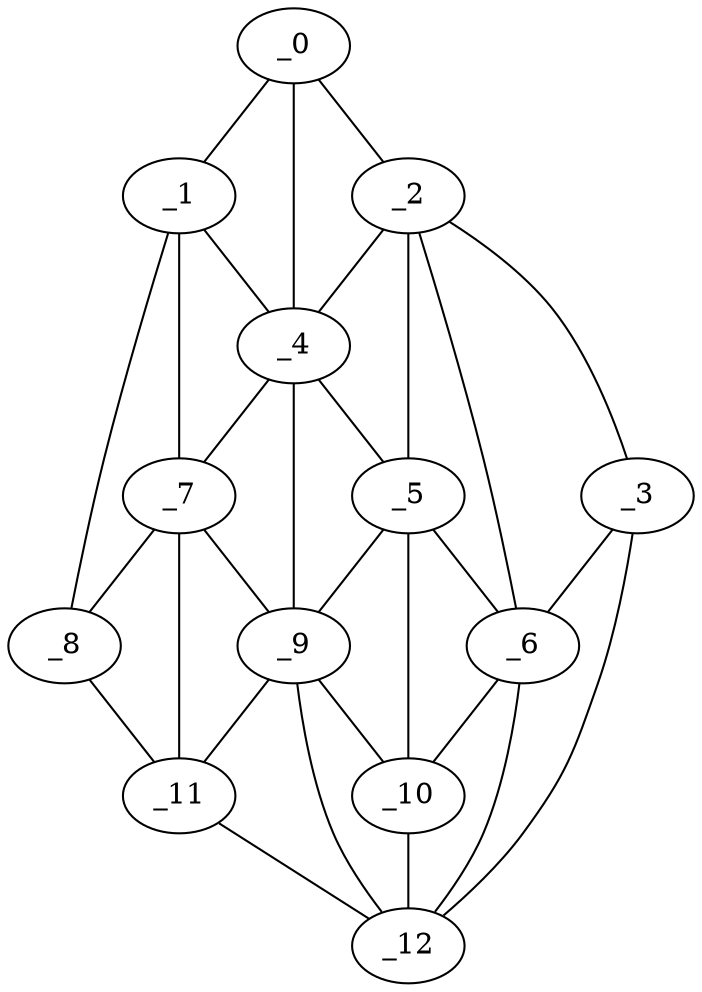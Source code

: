graph "obj75__285.gxl" {
	_0	 [x=39,
		y=18];
	_1	 [x=50,
		y=7];
	_0 -- _1	 [valence=1];
	_2	 [x=57,
		y=52];
	_0 -- _2	 [valence=1];
	_4	 [x=66,
		y=32];
	_0 -- _4	 [valence=2];
	_1 -- _4	 [valence=2];
	_7	 [x=74,
		y=21];
	_1 -- _7	 [valence=2];
	_8	 [x=77,
		y=17];
	_1 -- _8	 [valence=1];
	_3	 [x=65,
		y=66];
	_2 -- _3	 [valence=1];
	_2 -- _4	 [valence=2];
	_5	 [x=67,
		y=41];
	_2 -- _5	 [valence=2];
	_6	 [x=69,
		y=52];
	_2 -- _6	 [valence=2];
	_3 -- _6	 [valence=1];
	_12	 [x=90,
		y=39];
	_3 -- _12	 [valence=1];
	_4 -- _5	 [valence=1];
	_4 -- _7	 [valence=2];
	_9	 [x=77,
		y=32];
	_4 -- _9	 [valence=1];
	_5 -- _6	 [valence=1];
	_5 -- _9	 [valence=2];
	_10	 [x=78,
		y=39];
	_5 -- _10	 [valence=1];
	_6 -- _10	 [valence=2];
	_6 -- _12	 [valence=1];
	_7 -- _8	 [valence=1];
	_7 -- _9	 [valence=2];
	_11	 [x=82,
		y=22];
	_7 -- _11	 [valence=2];
	_8 -- _11	 [valence=1];
	_9 -- _10	 [valence=2];
	_9 -- _11	 [valence=1];
	_9 -- _12	 [valence=2];
	_10 -- _12	 [valence=1];
	_11 -- _12	 [valence=1];
}
